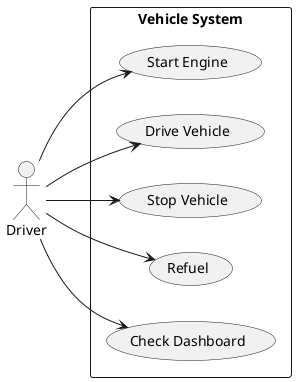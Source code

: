 @startuml
left to right direction
actor Driver

rectangle "Vehicle System" {
    usecase "Start Engine" as UC1
    usecase "Drive Vehicle" as UC2
    usecase "Stop Vehicle" as UC3
    usecase "Refuel" as UC4
    usecase "Check Dashboard" as UC5
}

Driver --> UC1
Driver --> UC2
Driver --> UC3
Driver --> UC4
Driver --> UC5
@enduml